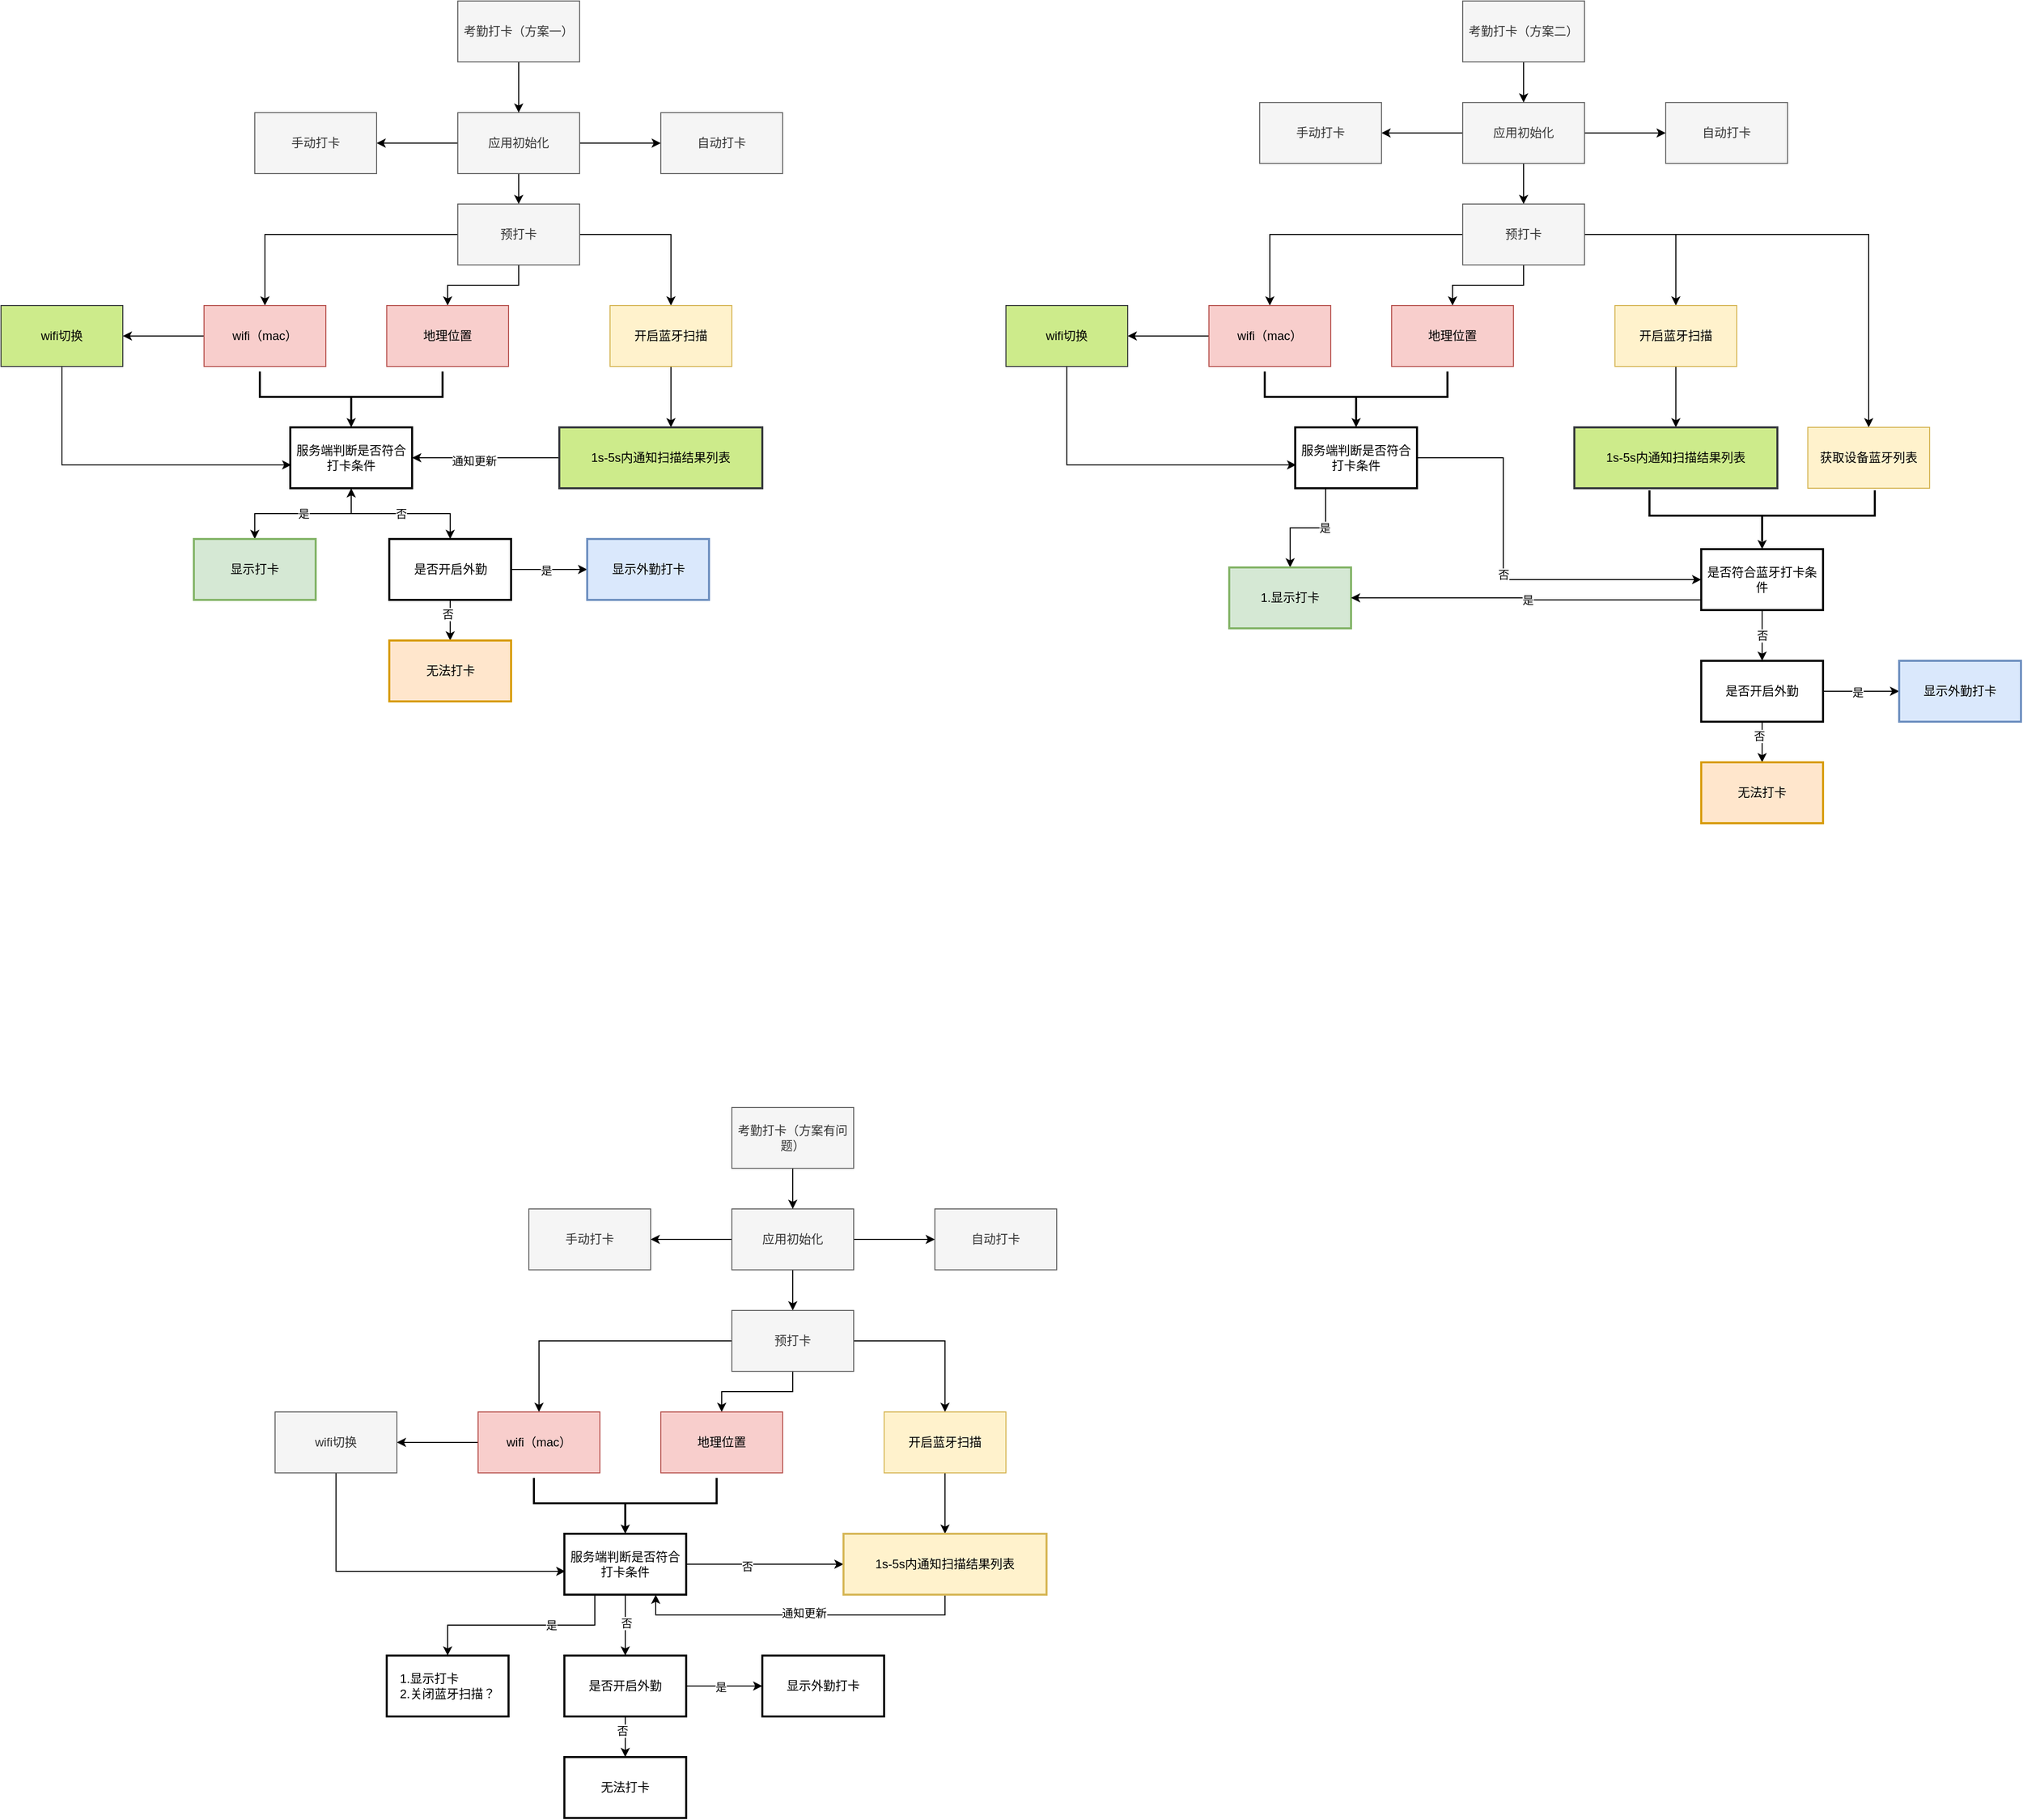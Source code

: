 <mxfile version="20.2.2" type="github">
  <diagram id="k75DK2njtmi1J9goB2A5" name="第 1 页">
    <mxGraphModel dx="3175" dy="1095" grid="1" gridSize="10" guides="1" tooltips="1" connect="1" arrows="1" fold="1" page="1" pageScale="1" pageWidth="827" pageHeight="1169" math="0" shadow="0">
      <root>
        <mxCell id="0" />
        <mxCell id="1" parent="0" />
        <mxCell id="ys8J2xgpcgbNH4ZfXjO--3" value="" style="edgeStyle=orthogonalEdgeStyle;rounded=0;orthogonalLoop=1;jettySize=auto;html=1;" edge="1" parent="1" source="ys8J2xgpcgbNH4ZfXjO--1" target="ys8J2xgpcgbNH4ZfXjO--2">
          <mxGeometry relative="1" as="geometry" />
        </mxCell>
        <mxCell id="ys8J2xgpcgbNH4ZfXjO--126" value="" style="edgeStyle=orthogonalEdgeStyle;rounded=0;orthogonalLoop=1;jettySize=auto;html=1;" edge="1" parent="1" source="ys8J2xgpcgbNH4ZfXjO--1" target="ys8J2xgpcgbNH4ZfXjO--125">
          <mxGeometry relative="1" as="geometry" />
        </mxCell>
        <mxCell id="ys8J2xgpcgbNH4ZfXjO--133" value="" style="edgeStyle=orthogonalEdgeStyle;rounded=0;orthogonalLoop=1;jettySize=auto;html=1;" edge="1" parent="1" source="ys8J2xgpcgbNH4ZfXjO--1" target="ys8J2xgpcgbNH4ZfXjO--132">
          <mxGeometry relative="1" as="geometry" />
        </mxCell>
        <mxCell id="ys8J2xgpcgbNH4ZfXjO--1" value="应用初始化" style="rounded=0;whiteSpace=wrap;html=1;fillColor=#f5f5f5;strokeColor=#666666;fontColor=#333333;" vertex="1" parent="1">
          <mxGeometry x="-105" y="210" width="120" height="60" as="geometry" />
        </mxCell>
        <mxCell id="ys8J2xgpcgbNH4ZfXjO--18" value="" style="edgeStyle=orthogonalEdgeStyle;rounded=0;orthogonalLoop=1;jettySize=auto;html=1;" edge="1" parent="1" source="ys8J2xgpcgbNH4ZfXjO--2" target="ys8J2xgpcgbNH4ZfXjO--17">
          <mxGeometry relative="1" as="geometry" />
        </mxCell>
        <mxCell id="ys8J2xgpcgbNH4ZfXjO--20" value="" style="edgeStyle=orthogonalEdgeStyle;rounded=0;orthogonalLoop=1;jettySize=auto;html=1;" edge="1" parent="1" source="ys8J2xgpcgbNH4ZfXjO--2" target="ys8J2xgpcgbNH4ZfXjO--19">
          <mxGeometry relative="1" as="geometry" />
        </mxCell>
        <mxCell id="ys8J2xgpcgbNH4ZfXjO--22" value="" style="edgeStyle=orthogonalEdgeStyle;rounded=0;orthogonalLoop=1;jettySize=auto;html=1;" edge="1" parent="1" source="ys8J2xgpcgbNH4ZfXjO--2" target="ys8J2xgpcgbNH4ZfXjO--21">
          <mxGeometry relative="1" as="geometry" />
        </mxCell>
        <mxCell id="ys8J2xgpcgbNH4ZfXjO--2" value="预打卡" style="rounded=0;whiteSpace=wrap;html=1;fillColor=#f5f5f5;strokeColor=#666666;fontColor=#333333;" vertex="1" parent="1">
          <mxGeometry x="-105" y="300" width="120" height="60" as="geometry" />
        </mxCell>
        <mxCell id="ys8J2xgpcgbNH4ZfXjO--53" value="" style="edgeStyle=orthogonalEdgeStyle;rounded=0;orthogonalLoop=1;jettySize=auto;html=1;" edge="1" parent="1" source="ys8J2xgpcgbNH4ZfXjO--17" target="ys8J2xgpcgbNH4ZfXjO--52">
          <mxGeometry relative="1" as="geometry" />
        </mxCell>
        <mxCell id="ys8J2xgpcgbNH4ZfXjO--17" value="wifi（mac）" style="whiteSpace=wrap;html=1;fillColor=#f8cecc;strokeColor=#b85450;rounded=0;" vertex="1" parent="1">
          <mxGeometry x="-355" y="400" width="120" height="60" as="geometry" />
        </mxCell>
        <mxCell id="ys8J2xgpcgbNH4ZfXjO--19" value="地理位置" style="rounded=0;whiteSpace=wrap;html=1;fillColor=#f8cecc;strokeColor=#b85450;" vertex="1" parent="1">
          <mxGeometry x="-175" y="400" width="120" height="60" as="geometry" />
        </mxCell>
        <mxCell id="ys8J2xgpcgbNH4ZfXjO--65" value="" style="edgeStyle=orthogonalEdgeStyle;rounded=0;orthogonalLoop=1;jettySize=auto;html=1;" edge="1" parent="1" source="ys8J2xgpcgbNH4ZfXjO--21">
          <mxGeometry relative="1" as="geometry">
            <mxPoint x="105" y="520" as="targetPoint" />
          </mxGeometry>
        </mxCell>
        <mxCell id="ys8J2xgpcgbNH4ZfXjO--21" value="开启蓝牙扫描" style="rounded=0;whiteSpace=wrap;html=1;fillColor=#fff2cc;strokeColor=#d6b656;" vertex="1" parent="1">
          <mxGeometry x="45" y="400" width="120" height="60" as="geometry" />
        </mxCell>
        <mxCell id="ys8J2xgpcgbNH4ZfXjO--32" value="" style="edgeStyle=orthogonalEdgeStyle;rounded=0;orthogonalLoop=1;jettySize=auto;html=1;" edge="1" parent="1" source="ys8J2xgpcgbNH4ZfXjO--28" target="ys8J2xgpcgbNH4ZfXjO--31">
          <mxGeometry relative="1" as="geometry" />
        </mxCell>
        <mxCell id="ys8J2xgpcgbNH4ZfXjO--28" value="" style="strokeWidth=2;html=1;shape=mxgraph.flowchart.annotation_2;align=left;labelPosition=right;pointerEvents=1;rotation=-90;" vertex="1" parent="1">
          <mxGeometry x="-235" y="400" width="50" height="180" as="geometry" />
        </mxCell>
        <mxCell id="ys8J2xgpcgbNH4ZfXjO--57" value="" style="edgeStyle=orthogonalEdgeStyle;rounded=0;orthogonalLoop=1;jettySize=auto;html=1;" edge="1" parent="1" source="ys8J2xgpcgbNH4ZfXjO--31" target="ys8J2xgpcgbNH4ZfXjO--56">
          <mxGeometry relative="1" as="geometry" />
        </mxCell>
        <mxCell id="ys8J2xgpcgbNH4ZfXjO--123" value="否" style="edgeStyle=orthogonalEdgeStyle;rounded=0;orthogonalLoop=1;jettySize=auto;html=1;entryX=0.5;entryY=0;entryDx=0;entryDy=0;" edge="1" parent="1" source="ys8J2xgpcgbNH4ZfXjO--31" target="ys8J2xgpcgbNH4ZfXjO--119">
          <mxGeometry relative="1" as="geometry" />
        </mxCell>
        <mxCell id="ys8J2xgpcgbNH4ZfXjO--31" value="服务端判断是否符合打卡条件" style="whiteSpace=wrap;html=1;align=center;strokeWidth=2;" vertex="1" parent="1">
          <mxGeometry x="-270" y="520" width="120" height="60" as="geometry" />
        </mxCell>
        <mxCell id="ys8J2xgpcgbNH4ZfXjO--68" value="" style="edgeStyle=orthogonalEdgeStyle;rounded=0;orthogonalLoop=1;jettySize=auto;html=1;" edge="1" parent="1" source="ys8J2xgpcgbNH4ZfXjO--37" target="ys8J2xgpcgbNH4ZfXjO--31">
          <mxGeometry relative="1" as="geometry" />
        </mxCell>
        <mxCell id="ys8J2xgpcgbNH4ZfXjO--129" value="通知更新" style="edgeLabel;html=1;align=center;verticalAlign=middle;resizable=0;points=[];" vertex="1" connectable="0" parent="ys8J2xgpcgbNH4ZfXjO--68">
          <mxGeometry x="0.159" y="3" relative="1" as="geometry">
            <mxPoint as="offset" />
          </mxGeometry>
        </mxCell>
        <mxCell id="ys8J2xgpcgbNH4ZfXjO--37" value="1s-5s内通知扫描结果列表" style="whiteSpace=wrap;html=1;align=center;strokeWidth=2;fillColor=#cdeb8b;strokeColor=#36393d;" vertex="1" parent="1">
          <mxGeometry x="-5" y="520" width="200" height="60" as="geometry" />
        </mxCell>
        <mxCell id="ys8J2xgpcgbNH4ZfXjO--55" style="edgeStyle=orthogonalEdgeStyle;rounded=0;orthogonalLoop=1;jettySize=auto;html=1;entryX=0.008;entryY=0.617;entryDx=0;entryDy=0;entryPerimeter=0;" edge="1" parent="1" source="ys8J2xgpcgbNH4ZfXjO--52" target="ys8J2xgpcgbNH4ZfXjO--31">
          <mxGeometry relative="1" as="geometry">
            <Array as="points">
              <mxPoint x="-495" y="557" />
            </Array>
          </mxGeometry>
        </mxCell>
        <mxCell id="ys8J2xgpcgbNH4ZfXjO--52" value="wifi切换" style="whiteSpace=wrap;html=1;fillColor=#cdeb8b;strokeColor=#36393d;rounded=0;" vertex="1" parent="1">
          <mxGeometry x="-555" y="400" width="120" height="60" as="geometry" />
        </mxCell>
        <mxCell id="ys8J2xgpcgbNH4ZfXjO--58" value="是" style="edgeStyle=orthogonalEdgeStyle;rounded=0;orthogonalLoop=1;jettySize=auto;html=1;" edge="1" parent="1" source="ys8J2xgpcgbNH4ZfXjO--56" target="ys8J2xgpcgbNH4ZfXjO--31">
          <mxGeometry relative="1" as="geometry" />
        </mxCell>
        <mxCell id="ys8J2xgpcgbNH4ZfXjO--56" value="显示打卡" style="whiteSpace=wrap;html=1;align=center;strokeWidth=2;fillColor=#d5e8d4;strokeColor=#82b366;" vertex="1" parent="1">
          <mxGeometry x="-365" y="630" width="120" height="60" as="geometry" />
        </mxCell>
        <mxCell id="ys8J2xgpcgbNH4ZfXjO--73" value="" style="edgeStyle=orthogonalEdgeStyle;rounded=0;orthogonalLoop=1;jettySize=auto;html=1;" edge="1" parent="1" source="ys8J2xgpcgbNH4ZfXjO--71" target="ys8J2xgpcgbNH4ZfXjO--1">
          <mxGeometry relative="1" as="geometry" />
        </mxCell>
        <mxCell id="ys8J2xgpcgbNH4ZfXjO--71" value="考勤打卡（方案一）" style="whiteSpace=wrap;html=1;fillColor=#f5f5f5;strokeColor=#666666;fontColor=#333333;rounded=0;" vertex="1" parent="1">
          <mxGeometry x="-105" y="100" width="120" height="60" as="geometry" />
        </mxCell>
        <mxCell id="ys8J2xgpcgbNH4ZfXjO--74" value="" style="edgeStyle=orthogonalEdgeStyle;rounded=0;orthogonalLoop=1;jettySize=auto;html=1;" edge="1" parent="1" source="ys8J2xgpcgbNH4ZfXjO--75" target="ys8J2xgpcgbNH4ZfXjO--79">
          <mxGeometry relative="1" as="geometry" />
        </mxCell>
        <mxCell id="ys8J2xgpcgbNH4ZfXjO--128" value="" style="edgeStyle=orthogonalEdgeStyle;rounded=0;orthogonalLoop=1;jettySize=auto;html=1;" edge="1" parent="1" source="ys8J2xgpcgbNH4ZfXjO--75" target="ys8J2xgpcgbNH4ZfXjO--127">
          <mxGeometry relative="1" as="geometry" />
        </mxCell>
        <mxCell id="ys8J2xgpcgbNH4ZfXjO--131" value="" style="edgeStyle=orthogonalEdgeStyle;rounded=0;orthogonalLoop=1;jettySize=auto;html=1;" edge="1" parent="1" source="ys8J2xgpcgbNH4ZfXjO--75" target="ys8J2xgpcgbNH4ZfXjO--130">
          <mxGeometry relative="1" as="geometry" />
        </mxCell>
        <mxCell id="ys8J2xgpcgbNH4ZfXjO--75" value="应用初始化" style="rounded=0;whiteSpace=wrap;html=1;fillColor=#f5f5f5;strokeColor=#666666;fontColor=#333333;" vertex="1" parent="1">
          <mxGeometry x="165" y="1290" width="120" height="60" as="geometry" />
        </mxCell>
        <mxCell id="ys8J2xgpcgbNH4ZfXjO--76" value="" style="edgeStyle=orthogonalEdgeStyle;rounded=0;orthogonalLoop=1;jettySize=auto;html=1;" edge="1" parent="1" source="ys8J2xgpcgbNH4ZfXjO--79" target="ys8J2xgpcgbNH4ZfXjO--81">
          <mxGeometry relative="1" as="geometry" />
        </mxCell>
        <mxCell id="ys8J2xgpcgbNH4ZfXjO--77" value="" style="edgeStyle=orthogonalEdgeStyle;rounded=0;orthogonalLoop=1;jettySize=auto;html=1;" edge="1" parent="1" source="ys8J2xgpcgbNH4ZfXjO--79" target="ys8J2xgpcgbNH4ZfXjO--82">
          <mxGeometry relative="1" as="geometry" />
        </mxCell>
        <mxCell id="ys8J2xgpcgbNH4ZfXjO--78" value="" style="edgeStyle=orthogonalEdgeStyle;rounded=0;orthogonalLoop=1;jettySize=auto;html=1;" edge="1" parent="1" source="ys8J2xgpcgbNH4ZfXjO--79" target="ys8J2xgpcgbNH4ZfXjO--84">
          <mxGeometry relative="1" as="geometry" />
        </mxCell>
        <mxCell id="ys8J2xgpcgbNH4ZfXjO--79" value="预打卡" style="rounded=0;whiteSpace=wrap;html=1;fillColor=#f5f5f5;strokeColor=#666666;fontColor=#333333;" vertex="1" parent="1">
          <mxGeometry x="165" y="1390" width="120" height="60" as="geometry" />
        </mxCell>
        <mxCell id="ys8J2xgpcgbNH4ZfXjO--80" value="" style="edgeStyle=orthogonalEdgeStyle;rounded=0;orthogonalLoop=1;jettySize=auto;html=1;" edge="1" parent="1" source="ys8J2xgpcgbNH4ZfXjO--81" target="ys8J2xgpcgbNH4ZfXjO--94">
          <mxGeometry relative="1" as="geometry" />
        </mxCell>
        <mxCell id="ys8J2xgpcgbNH4ZfXjO--81" value="wifi（mac）" style="whiteSpace=wrap;html=1;fillColor=#f8cecc;strokeColor=#b85450;rounded=0;" vertex="1" parent="1">
          <mxGeometry x="-85" y="1490" width="120" height="60" as="geometry" />
        </mxCell>
        <mxCell id="ys8J2xgpcgbNH4ZfXjO--82" value="地理位置" style="rounded=0;whiteSpace=wrap;html=1;fillColor=#f8cecc;strokeColor=#b85450;" vertex="1" parent="1">
          <mxGeometry x="95" y="1490" width="120" height="60" as="geometry" />
        </mxCell>
        <mxCell id="ys8J2xgpcgbNH4ZfXjO--83" value="" style="edgeStyle=orthogonalEdgeStyle;rounded=0;orthogonalLoop=1;jettySize=auto;html=1;" edge="1" parent="1" source="ys8J2xgpcgbNH4ZfXjO--84">
          <mxGeometry relative="1" as="geometry">
            <mxPoint x="375" y="1610" as="targetPoint" />
          </mxGeometry>
        </mxCell>
        <mxCell id="ys8J2xgpcgbNH4ZfXjO--84" value="开启蓝牙扫描" style="rounded=0;whiteSpace=wrap;html=1;fillColor=#fff2cc;strokeColor=#d6b656;" vertex="1" parent="1">
          <mxGeometry x="315" y="1490" width="120" height="60" as="geometry" />
        </mxCell>
        <mxCell id="ys8J2xgpcgbNH4ZfXjO--85" value="" style="edgeStyle=orthogonalEdgeStyle;rounded=0;orthogonalLoop=1;jettySize=auto;html=1;" edge="1" parent="1" source="ys8J2xgpcgbNH4ZfXjO--86" target="ys8J2xgpcgbNH4ZfXjO--90">
          <mxGeometry relative="1" as="geometry" />
        </mxCell>
        <mxCell id="ys8J2xgpcgbNH4ZfXjO--86" value="" style="strokeWidth=2;html=1;shape=mxgraph.flowchart.annotation_2;align=left;labelPosition=right;pointerEvents=1;rotation=-90;" vertex="1" parent="1">
          <mxGeometry x="35" y="1490" width="50" height="180" as="geometry" />
        </mxCell>
        <mxCell id="ys8J2xgpcgbNH4ZfXjO--87" value="" style="edgeStyle=orthogonalEdgeStyle;rounded=0;orthogonalLoop=1;jettySize=auto;html=1;exitX=0.25;exitY=1;exitDx=0;exitDy=0;" edge="1" parent="1" source="ys8J2xgpcgbNH4ZfXjO--90" target="ys8J2xgpcgbNH4ZfXjO--96">
          <mxGeometry relative="1" as="geometry" />
        </mxCell>
        <mxCell id="ys8J2xgpcgbNH4ZfXjO--111" value="是" style="edgeLabel;html=1;align=center;verticalAlign=middle;resizable=0;points=[];" vertex="1" connectable="0" parent="ys8J2xgpcgbNH4ZfXjO--87">
          <mxGeometry x="-0.288" relative="1" as="geometry">
            <mxPoint as="offset" />
          </mxGeometry>
        </mxCell>
        <mxCell id="ys8J2xgpcgbNH4ZfXjO--100" style="edgeStyle=orthogonalEdgeStyle;rounded=0;orthogonalLoop=1;jettySize=auto;html=1;" edge="1" parent="1" source="ys8J2xgpcgbNH4ZfXjO--90" target="ys8J2xgpcgbNH4ZfXjO--92">
          <mxGeometry relative="1" as="geometry" />
        </mxCell>
        <mxCell id="ys8J2xgpcgbNH4ZfXjO--101" value="否" style="edgeLabel;html=1;align=center;verticalAlign=middle;resizable=0;points=[];" vertex="1" connectable="0" parent="ys8J2xgpcgbNH4ZfXjO--100">
          <mxGeometry x="-0.228" y="-2" relative="1" as="geometry">
            <mxPoint as="offset" />
          </mxGeometry>
        </mxCell>
        <mxCell id="ys8J2xgpcgbNH4ZfXjO--106" style="edgeStyle=orthogonalEdgeStyle;rounded=0;orthogonalLoop=1;jettySize=auto;html=1;" edge="1" parent="1" source="ys8J2xgpcgbNH4ZfXjO--90" target="ys8J2xgpcgbNH4ZfXjO--105">
          <mxGeometry relative="1" as="geometry" />
        </mxCell>
        <mxCell id="ys8J2xgpcgbNH4ZfXjO--107" value="否" style="edgeLabel;html=1;align=center;verticalAlign=middle;resizable=0;points=[];" vertex="1" connectable="0" parent="ys8J2xgpcgbNH4ZfXjO--106">
          <mxGeometry x="-0.08" y="1" relative="1" as="geometry">
            <mxPoint as="offset" />
          </mxGeometry>
        </mxCell>
        <mxCell id="ys8J2xgpcgbNH4ZfXjO--90" value="服务端判断是否符合打卡条件" style="whiteSpace=wrap;html=1;align=center;strokeWidth=2;" vertex="1" parent="1">
          <mxGeometry y="1610" width="120" height="60" as="geometry" />
        </mxCell>
        <mxCell id="ys8J2xgpcgbNH4ZfXjO--104" style="edgeStyle=orthogonalEdgeStyle;rounded=0;orthogonalLoop=1;jettySize=auto;html=1;entryX=0.75;entryY=1;entryDx=0;entryDy=0;exitX=0.5;exitY=1;exitDx=0;exitDy=0;" edge="1" parent="1" source="ys8J2xgpcgbNH4ZfXjO--92" target="ys8J2xgpcgbNH4ZfXjO--90">
          <mxGeometry relative="1" as="geometry" />
        </mxCell>
        <mxCell id="ys8J2xgpcgbNH4ZfXjO--124" value="通知更新" style="edgeLabel;html=1;align=center;verticalAlign=middle;resizable=0;points=[];" vertex="1" connectable="0" parent="ys8J2xgpcgbNH4ZfXjO--104">
          <mxGeometry x="-0.017" y="-2" relative="1" as="geometry">
            <mxPoint as="offset" />
          </mxGeometry>
        </mxCell>
        <mxCell id="ys8J2xgpcgbNH4ZfXjO--92" value="1s-5s内通知扫描结果列表" style="whiteSpace=wrap;html=1;align=center;strokeWidth=2;fillColor=#fff2cc;strokeColor=#d6b656;" vertex="1" parent="1">
          <mxGeometry x="275" y="1610" width="200" height="60" as="geometry" />
        </mxCell>
        <mxCell id="ys8J2xgpcgbNH4ZfXjO--93" style="edgeStyle=orthogonalEdgeStyle;rounded=0;orthogonalLoop=1;jettySize=auto;html=1;entryX=0.008;entryY=0.617;entryDx=0;entryDy=0;entryPerimeter=0;" edge="1" parent="1" source="ys8J2xgpcgbNH4ZfXjO--94" target="ys8J2xgpcgbNH4ZfXjO--90">
          <mxGeometry relative="1" as="geometry">
            <Array as="points">
              <mxPoint x="-225" y="1647" />
            </Array>
          </mxGeometry>
        </mxCell>
        <mxCell id="ys8J2xgpcgbNH4ZfXjO--94" value="wifi切换" style="whiteSpace=wrap;html=1;fillColor=#f5f5f5;strokeColor=#666666;rounded=0;fontColor=#333333;" vertex="1" parent="1">
          <mxGeometry x="-285" y="1490" width="120" height="60" as="geometry" />
        </mxCell>
        <mxCell id="ys8J2xgpcgbNH4ZfXjO--96" value="&lt;div style=&quot;text-align: left;&quot;&gt;&lt;span style=&quot;background-color: initial;&quot;&gt;1.显示打卡&lt;/span&gt;&lt;/div&gt;2.关闭蓝牙扫描？" style="whiteSpace=wrap;html=1;align=center;strokeWidth=2;" vertex="1" parent="1">
          <mxGeometry x="-175" y="1730" width="120" height="60" as="geometry" />
        </mxCell>
        <mxCell id="ys8J2xgpcgbNH4ZfXjO--98" value="" style="edgeStyle=orthogonalEdgeStyle;rounded=0;orthogonalLoop=1;jettySize=auto;html=1;" edge="1" parent="1" source="ys8J2xgpcgbNH4ZfXjO--99" target="ys8J2xgpcgbNH4ZfXjO--75">
          <mxGeometry relative="1" as="geometry" />
        </mxCell>
        <mxCell id="ys8J2xgpcgbNH4ZfXjO--99" value="考勤打卡（方案有问题）" style="whiteSpace=wrap;html=1;fillColor=#f5f5f5;strokeColor=#666666;fontColor=#333333;rounded=0;" vertex="1" parent="1">
          <mxGeometry x="165" y="1190" width="120" height="60" as="geometry" />
        </mxCell>
        <mxCell id="ys8J2xgpcgbNH4ZfXjO--109" value="" style="edgeStyle=orthogonalEdgeStyle;rounded=0;orthogonalLoop=1;jettySize=auto;html=1;" edge="1" parent="1" source="ys8J2xgpcgbNH4ZfXjO--105" target="ys8J2xgpcgbNH4ZfXjO--108">
          <mxGeometry relative="1" as="geometry" />
        </mxCell>
        <mxCell id="ys8J2xgpcgbNH4ZfXjO--110" value="是" style="edgeLabel;html=1;align=center;verticalAlign=middle;resizable=0;points=[];" vertex="1" connectable="0" parent="ys8J2xgpcgbNH4ZfXjO--109">
          <mxGeometry x="-0.1" y="-1" relative="1" as="geometry">
            <mxPoint as="offset" />
          </mxGeometry>
        </mxCell>
        <mxCell id="ys8J2xgpcgbNH4ZfXjO--113" value="" style="edgeStyle=orthogonalEdgeStyle;rounded=0;orthogonalLoop=1;jettySize=auto;html=1;" edge="1" parent="1" source="ys8J2xgpcgbNH4ZfXjO--105" target="ys8J2xgpcgbNH4ZfXjO--112">
          <mxGeometry relative="1" as="geometry" />
        </mxCell>
        <mxCell id="ys8J2xgpcgbNH4ZfXjO--114" value="否" style="edgeLabel;html=1;align=center;verticalAlign=middle;resizable=0;points=[];" vertex="1" connectable="0" parent="ys8J2xgpcgbNH4ZfXjO--113">
          <mxGeometry x="-0.3" y="-3" relative="1" as="geometry">
            <mxPoint as="offset" />
          </mxGeometry>
        </mxCell>
        <mxCell id="ys8J2xgpcgbNH4ZfXjO--105" value="是否开启外勤&lt;div style=&quot;text-align: left;&quot;&gt;&lt;/div&gt;" style="whiteSpace=wrap;html=1;align=center;strokeWidth=2;" vertex="1" parent="1">
          <mxGeometry y="1730" width="120" height="60" as="geometry" />
        </mxCell>
        <mxCell id="ys8J2xgpcgbNH4ZfXjO--108" value="显示外勤打卡&lt;div style=&quot;text-align: left;&quot;&gt;&lt;/div&gt;" style="whiteSpace=wrap;html=1;align=center;strokeWidth=2;" vertex="1" parent="1">
          <mxGeometry x="195" y="1730" width="120" height="60" as="geometry" />
        </mxCell>
        <mxCell id="ys8J2xgpcgbNH4ZfXjO--112" value="无法打卡&lt;div style=&quot;text-align: left;&quot;&gt;&lt;/div&gt;" style="whiteSpace=wrap;html=1;align=center;strokeWidth=2;" vertex="1" parent="1">
          <mxGeometry y="1830" width="120" height="60" as="geometry" />
        </mxCell>
        <mxCell id="ys8J2xgpcgbNH4ZfXjO--115" value="" style="edgeStyle=orthogonalEdgeStyle;rounded=0;orthogonalLoop=1;jettySize=auto;html=1;" edge="1" parent="1" source="ys8J2xgpcgbNH4ZfXjO--119" target="ys8J2xgpcgbNH4ZfXjO--120">
          <mxGeometry relative="1" as="geometry" />
        </mxCell>
        <mxCell id="ys8J2xgpcgbNH4ZfXjO--116" value="是" style="edgeLabel;html=1;align=center;verticalAlign=middle;resizable=0;points=[];" vertex="1" connectable="0" parent="ys8J2xgpcgbNH4ZfXjO--115">
          <mxGeometry x="-0.1" y="-1" relative="1" as="geometry">
            <mxPoint as="offset" />
          </mxGeometry>
        </mxCell>
        <mxCell id="ys8J2xgpcgbNH4ZfXjO--117" value="" style="edgeStyle=orthogonalEdgeStyle;rounded=0;orthogonalLoop=1;jettySize=auto;html=1;" edge="1" parent="1" source="ys8J2xgpcgbNH4ZfXjO--119" target="ys8J2xgpcgbNH4ZfXjO--121">
          <mxGeometry relative="1" as="geometry" />
        </mxCell>
        <mxCell id="ys8J2xgpcgbNH4ZfXjO--118" value="否" style="edgeLabel;html=1;align=center;verticalAlign=middle;resizable=0;points=[];" vertex="1" connectable="0" parent="ys8J2xgpcgbNH4ZfXjO--117">
          <mxGeometry x="-0.3" y="-3" relative="1" as="geometry">
            <mxPoint as="offset" />
          </mxGeometry>
        </mxCell>
        <mxCell id="ys8J2xgpcgbNH4ZfXjO--119" value="是否开启外勤&lt;div style=&quot;text-align: left;&quot;&gt;&lt;/div&gt;" style="whiteSpace=wrap;html=1;align=center;strokeWidth=2;" vertex="1" parent="1">
          <mxGeometry x="-172.5" y="630" width="120" height="60" as="geometry" />
        </mxCell>
        <mxCell id="ys8J2xgpcgbNH4ZfXjO--120" value="显示外勤打卡&lt;div style=&quot;text-align: left;&quot;&gt;&lt;/div&gt;" style="whiteSpace=wrap;html=1;align=center;strokeWidth=2;fillColor=#dae8fc;strokeColor=#6c8ebf;" vertex="1" parent="1">
          <mxGeometry x="22.5" y="630" width="120" height="60" as="geometry" />
        </mxCell>
        <mxCell id="ys8J2xgpcgbNH4ZfXjO--121" value="无法打卡&lt;div style=&quot;text-align: left;&quot;&gt;&lt;/div&gt;" style="whiteSpace=wrap;html=1;align=center;strokeWidth=2;fillColor=#ffe6cc;strokeColor=#d79b00;" vertex="1" parent="1">
          <mxGeometry x="-172.5" y="730" width="120" height="60" as="geometry" />
        </mxCell>
        <mxCell id="ys8J2xgpcgbNH4ZfXjO--125" value="自动打卡" style="rounded=0;whiteSpace=wrap;html=1;fillColor=#f5f5f5;strokeColor=#666666;fontColor=#333333;" vertex="1" parent="1">
          <mxGeometry x="95" y="210" width="120" height="60" as="geometry" />
        </mxCell>
        <mxCell id="ys8J2xgpcgbNH4ZfXjO--127" value="自动打卡" style="rounded=0;whiteSpace=wrap;html=1;fillColor=#f5f5f5;strokeColor=#666666;fontColor=#333333;" vertex="1" parent="1">
          <mxGeometry x="365" y="1290" width="120" height="60" as="geometry" />
        </mxCell>
        <mxCell id="ys8J2xgpcgbNH4ZfXjO--130" value="手动打卡" style="rounded=0;whiteSpace=wrap;html=1;fillColor=#f5f5f5;strokeColor=#666666;fontColor=#333333;" vertex="1" parent="1">
          <mxGeometry x="-35" y="1290" width="120" height="60" as="geometry" />
        </mxCell>
        <mxCell id="ys8J2xgpcgbNH4ZfXjO--132" value="手动打卡" style="rounded=0;whiteSpace=wrap;html=1;fillColor=#f5f5f5;strokeColor=#666666;fontColor=#333333;" vertex="1" parent="1">
          <mxGeometry x="-305" y="210" width="120" height="60" as="geometry" />
        </mxCell>
        <mxCell id="ys8J2xgpcgbNH4ZfXjO--134" value="" style="edgeStyle=orthogonalEdgeStyle;rounded=0;orthogonalLoop=1;jettySize=auto;html=1;" edge="1" parent="1" source="ys8J2xgpcgbNH4ZfXjO--137" target="ys8J2xgpcgbNH4ZfXjO--141">
          <mxGeometry relative="1" as="geometry" />
        </mxCell>
        <mxCell id="ys8J2xgpcgbNH4ZfXjO--135" value="" style="edgeStyle=orthogonalEdgeStyle;rounded=0;orthogonalLoop=1;jettySize=auto;html=1;" edge="1" parent="1" source="ys8J2xgpcgbNH4ZfXjO--137" target="ys8J2xgpcgbNH4ZfXjO--171">
          <mxGeometry relative="1" as="geometry" />
        </mxCell>
        <mxCell id="ys8J2xgpcgbNH4ZfXjO--136" value="" style="edgeStyle=orthogonalEdgeStyle;rounded=0;orthogonalLoop=1;jettySize=auto;html=1;" edge="1" parent="1" source="ys8J2xgpcgbNH4ZfXjO--137" target="ys8J2xgpcgbNH4ZfXjO--172">
          <mxGeometry relative="1" as="geometry" />
        </mxCell>
        <mxCell id="ys8J2xgpcgbNH4ZfXjO--137" value="应用初始化" style="rounded=0;whiteSpace=wrap;html=1;fillColor=#f5f5f5;strokeColor=#666666;fontColor=#333333;" vertex="1" parent="1">
          <mxGeometry x="885" y="200" width="120" height="60" as="geometry" />
        </mxCell>
        <mxCell id="ys8J2xgpcgbNH4ZfXjO--138" value="" style="edgeStyle=orthogonalEdgeStyle;rounded=0;orthogonalLoop=1;jettySize=auto;html=1;" edge="1" parent="1" source="ys8J2xgpcgbNH4ZfXjO--141" target="ys8J2xgpcgbNH4ZfXjO--143">
          <mxGeometry relative="1" as="geometry" />
        </mxCell>
        <mxCell id="ys8J2xgpcgbNH4ZfXjO--139" value="" style="edgeStyle=orthogonalEdgeStyle;rounded=0;orthogonalLoop=1;jettySize=auto;html=1;" edge="1" parent="1" source="ys8J2xgpcgbNH4ZfXjO--141" target="ys8J2xgpcgbNH4ZfXjO--144">
          <mxGeometry relative="1" as="geometry" />
        </mxCell>
        <mxCell id="ys8J2xgpcgbNH4ZfXjO--140" value="" style="edgeStyle=orthogonalEdgeStyle;rounded=0;orthogonalLoop=1;jettySize=auto;html=1;" edge="1" parent="1" source="ys8J2xgpcgbNH4ZfXjO--141" target="ys8J2xgpcgbNH4ZfXjO--146">
          <mxGeometry relative="1" as="geometry" />
        </mxCell>
        <mxCell id="ys8J2xgpcgbNH4ZfXjO--174" value="" style="edgeStyle=orthogonalEdgeStyle;rounded=0;orthogonalLoop=1;jettySize=auto;html=1;" edge="1" parent="1" source="ys8J2xgpcgbNH4ZfXjO--141" target="ys8J2xgpcgbNH4ZfXjO--173">
          <mxGeometry relative="1" as="geometry" />
        </mxCell>
        <mxCell id="ys8J2xgpcgbNH4ZfXjO--141" value="预打卡" style="rounded=0;whiteSpace=wrap;html=1;fillColor=#f5f5f5;strokeColor=#666666;fontColor=#333333;" vertex="1" parent="1">
          <mxGeometry x="885" y="300" width="120" height="60" as="geometry" />
        </mxCell>
        <mxCell id="ys8J2xgpcgbNH4ZfXjO--142" value="" style="edgeStyle=orthogonalEdgeStyle;rounded=0;orthogonalLoop=1;jettySize=auto;html=1;" edge="1" parent="1" source="ys8J2xgpcgbNH4ZfXjO--143" target="ys8J2xgpcgbNH4ZfXjO--160">
          <mxGeometry relative="1" as="geometry" />
        </mxCell>
        <mxCell id="ys8J2xgpcgbNH4ZfXjO--143" value="wifi（mac）" style="whiteSpace=wrap;html=1;fillColor=#f8cecc;strokeColor=#b85450;rounded=0;" vertex="1" parent="1">
          <mxGeometry x="635" y="400" width="120" height="60" as="geometry" />
        </mxCell>
        <mxCell id="ys8J2xgpcgbNH4ZfXjO--144" value="地理位置" style="rounded=0;whiteSpace=wrap;html=1;fillColor=#f8cecc;strokeColor=#b85450;" vertex="1" parent="1">
          <mxGeometry x="815" y="400" width="120" height="60" as="geometry" />
        </mxCell>
        <mxCell id="ys8J2xgpcgbNH4ZfXjO--145" value="" style="edgeStyle=orthogonalEdgeStyle;rounded=0;orthogonalLoop=1;jettySize=auto;html=1;" edge="1" parent="1" source="ys8J2xgpcgbNH4ZfXjO--146">
          <mxGeometry relative="1" as="geometry">
            <mxPoint x="1095" y="520" as="targetPoint" />
          </mxGeometry>
        </mxCell>
        <mxCell id="ys8J2xgpcgbNH4ZfXjO--146" value="开启蓝牙扫描" style="rounded=0;whiteSpace=wrap;html=1;fillColor=#fff2cc;strokeColor=#d6b656;" vertex="1" parent="1">
          <mxGeometry x="1035" y="400" width="120" height="60" as="geometry" />
        </mxCell>
        <mxCell id="ys8J2xgpcgbNH4ZfXjO--147" value="" style="edgeStyle=orthogonalEdgeStyle;rounded=0;orthogonalLoop=1;jettySize=auto;html=1;" edge="1" parent="1" source="ys8J2xgpcgbNH4ZfXjO--148" target="ys8J2xgpcgbNH4ZfXjO--155">
          <mxGeometry relative="1" as="geometry" />
        </mxCell>
        <mxCell id="ys8J2xgpcgbNH4ZfXjO--148" value="" style="strokeWidth=2;html=1;shape=mxgraph.flowchart.annotation_2;align=left;labelPosition=right;pointerEvents=1;rotation=-90;" vertex="1" parent="1">
          <mxGeometry x="755" y="400" width="50" height="180" as="geometry" />
        </mxCell>
        <mxCell id="ys8J2xgpcgbNH4ZfXjO--149" value="" style="edgeStyle=orthogonalEdgeStyle;rounded=0;orthogonalLoop=1;jettySize=auto;html=1;exitX=0.25;exitY=1;exitDx=0;exitDy=0;" edge="1" parent="1" source="ys8J2xgpcgbNH4ZfXjO--155" target="ys8J2xgpcgbNH4ZfXjO--161">
          <mxGeometry relative="1" as="geometry" />
        </mxCell>
        <mxCell id="ys8J2xgpcgbNH4ZfXjO--150" value="是" style="edgeLabel;html=1;align=center;verticalAlign=middle;resizable=0;points=[];" vertex="1" connectable="0" parent="ys8J2xgpcgbNH4ZfXjO--149">
          <mxGeometry x="-0.288" relative="1" as="geometry">
            <mxPoint as="offset" />
          </mxGeometry>
        </mxCell>
        <mxCell id="ys8J2xgpcgbNH4ZfXjO--182" value="否" style="edgeStyle=orthogonalEdgeStyle;rounded=0;orthogonalLoop=1;jettySize=auto;html=1;entryX=0;entryY=0.5;entryDx=0;entryDy=0;" edge="1" parent="1" source="ys8J2xgpcgbNH4ZfXjO--155" target="ys8J2xgpcgbNH4ZfXjO--180">
          <mxGeometry relative="1" as="geometry">
            <Array as="points">
              <mxPoint x="925" y="550" />
              <mxPoint x="925" y="670" />
            </Array>
          </mxGeometry>
        </mxCell>
        <mxCell id="ys8J2xgpcgbNH4ZfXjO--155" value="服务端判断是否符合打卡条件" style="whiteSpace=wrap;html=1;align=center;strokeWidth=2;" vertex="1" parent="1">
          <mxGeometry x="720" y="520" width="120" height="60" as="geometry" />
        </mxCell>
        <mxCell id="ys8J2xgpcgbNH4ZfXjO--159" style="edgeStyle=orthogonalEdgeStyle;rounded=0;orthogonalLoop=1;jettySize=auto;html=1;entryX=0.008;entryY=0.617;entryDx=0;entryDy=0;entryPerimeter=0;" edge="1" parent="1" source="ys8J2xgpcgbNH4ZfXjO--160" target="ys8J2xgpcgbNH4ZfXjO--155">
          <mxGeometry relative="1" as="geometry">
            <Array as="points">
              <mxPoint x="495" y="557" />
            </Array>
          </mxGeometry>
        </mxCell>
        <mxCell id="ys8J2xgpcgbNH4ZfXjO--160" value="wifi切换" style="whiteSpace=wrap;html=1;fillColor=#cdeb8b;strokeColor=#36393d;rounded=0;" vertex="1" parent="1">
          <mxGeometry x="435" y="400" width="120" height="60" as="geometry" />
        </mxCell>
        <mxCell id="ys8J2xgpcgbNH4ZfXjO--161" value="&lt;div style=&quot;text-align: left;&quot;&gt;&lt;span style=&quot;background-color: initial;&quot;&gt;1.显示打卡&lt;/span&gt;&lt;/div&gt;" style="whiteSpace=wrap;html=1;align=center;strokeWidth=2;fillColor=#d5e8d4;strokeColor=#82b366;" vertex="1" parent="1">
          <mxGeometry x="655" y="658" width="120" height="60" as="geometry" />
        </mxCell>
        <mxCell id="ys8J2xgpcgbNH4ZfXjO--162" value="" style="edgeStyle=orthogonalEdgeStyle;rounded=0;orthogonalLoop=1;jettySize=auto;html=1;" edge="1" parent="1" source="ys8J2xgpcgbNH4ZfXjO--163" target="ys8J2xgpcgbNH4ZfXjO--137">
          <mxGeometry relative="1" as="geometry" />
        </mxCell>
        <mxCell id="ys8J2xgpcgbNH4ZfXjO--163" value="考勤打卡（方案二）" style="whiteSpace=wrap;html=1;fillColor=#f5f5f5;strokeColor=#666666;fontColor=#333333;rounded=0;" vertex="1" parent="1">
          <mxGeometry x="885" y="100" width="120" height="60" as="geometry" />
        </mxCell>
        <mxCell id="ys8J2xgpcgbNH4ZfXjO--164" value="" style="edgeStyle=orthogonalEdgeStyle;rounded=0;orthogonalLoop=1;jettySize=auto;html=1;" edge="1" parent="1" source="ys8J2xgpcgbNH4ZfXjO--168" target="ys8J2xgpcgbNH4ZfXjO--169">
          <mxGeometry relative="1" as="geometry" />
        </mxCell>
        <mxCell id="ys8J2xgpcgbNH4ZfXjO--165" value="是" style="edgeLabel;html=1;align=center;verticalAlign=middle;resizable=0;points=[];" vertex="1" connectable="0" parent="ys8J2xgpcgbNH4ZfXjO--164">
          <mxGeometry x="-0.1" y="-1" relative="1" as="geometry">
            <mxPoint as="offset" />
          </mxGeometry>
        </mxCell>
        <mxCell id="ys8J2xgpcgbNH4ZfXjO--166" value="" style="edgeStyle=orthogonalEdgeStyle;rounded=0;orthogonalLoop=1;jettySize=auto;html=1;" edge="1" parent="1" source="ys8J2xgpcgbNH4ZfXjO--168" target="ys8J2xgpcgbNH4ZfXjO--170">
          <mxGeometry relative="1" as="geometry" />
        </mxCell>
        <mxCell id="ys8J2xgpcgbNH4ZfXjO--167" value="否" style="edgeLabel;html=1;align=center;verticalAlign=middle;resizable=0;points=[];" vertex="1" connectable="0" parent="ys8J2xgpcgbNH4ZfXjO--166">
          <mxGeometry x="-0.3" y="-3" relative="1" as="geometry">
            <mxPoint as="offset" />
          </mxGeometry>
        </mxCell>
        <mxCell id="ys8J2xgpcgbNH4ZfXjO--168" value="是否开启外勤&lt;div style=&quot;text-align: left;&quot;&gt;&lt;/div&gt;" style="whiteSpace=wrap;html=1;align=center;strokeWidth=2;" vertex="1" parent="1">
          <mxGeometry x="1120" y="750" width="120" height="60" as="geometry" />
        </mxCell>
        <mxCell id="ys8J2xgpcgbNH4ZfXjO--169" value="显示外勤打卡&lt;div style=&quot;text-align: left;&quot;&gt;&lt;/div&gt;" style="whiteSpace=wrap;html=1;align=center;strokeWidth=2;fillColor=#dae8fc;strokeColor=#6c8ebf;" vertex="1" parent="1">
          <mxGeometry x="1315" y="750" width="120" height="60" as="geometry" />
        </mxCell>
        <mxCell id="ys8J2xgpcgbNH4ZfXjO--170" value="无法打卡&lt;div style=&quot;text-align: left;&quot;&gt;&lt;/div&gt;" style="whiteSpace=wrap;html=1;align=center;strokeWidth=2;fillColor=#ffe6cc;strokeColor=#d79b00;" vertex="1" parent="1">
          <mxGeometry x="1120" y="850" width="120" height="60" as="geometry" />
        </mxCell>
        <mxCell id="ys8J2xgpcgbNH4ZfXjO--171" value="自动打卡" style="rounded=0;whiteSpace=wrap;html=1;fillColor=#f5f5f5;strokeColor=#666666;fontColor=#333333;" vertex="1" parent="1">
          <mxGeometry x="1085" y="200" width="120" height="60" as="geometry" />
        </mxCell>
        <mxCell id="ys8J2xgpcgbNH4ZfXjO--172" value="手动打卡" style="rounded=0;whiteSpace=wrap;html=1;fillColor=#f5f5f5;strokeColor=#666666;fontColor=#333333;" vertex="1" parent="1">
          <mxGeometry x="685" y="200" width="120" height="60" as="geometry" />
        </mxCell>
        <mxCell id="ys8J2xgpcgbNH4ZfXjO--173" value="获取设备蓝牙列表" style="rounded=0;whiteSpace=wrap;html=1;fillColor=#fff2cc;strokeColor=#d6b656;" vertex="1" parent="1">
          <mxGeometry x="1225" y="520" width="120" height="60" as="geometry" />
        </mxCell>
        <mxCell id="ys8J2xgpcgbNH4ZfXjO--158" value="1s-5s内通知扫描结果列表" style="whiteSpace=wrap;html=1;align=center;strokeWidth=2;fillColor=#cdeb8b;strokeColor=#36393d;" vertex="1" parent="1">
          <mxGeometry x="995" y="520" width="200" height="60" as="geometry" />
        </mxCell>
        <mxCell id="ys8J2xgpcgbNH4ZfXjO--181" value="" style="edgeStyle=orthogonalEdgeStyle;rounded=0;orthogonalLoop=1;jettySize=auto;html=1;" edge="1" parent="1" source="ys8J2xgpcgbNH4ZfXjO--179" target="ys8J2xgpcgbNH4ZfXjO--180">
          <mxGeometry relative="1" as="geometry" />
        </mxCell>
        <mxCell id="ys8J2xgpcgbNH4ZfXjO--179" value="" style="strokeWidth=2;html=1;shape=mxgraph.flowchart.annotation_2;align=left;labelPosition=right;pointerEvents=1;rotation=-90;" vertex="1" parent="1">
          <mxGeometry x="1155" y="496" width="50" height="222" as="geometry" />
        </mxCell>
        <mxCell id="ys8J2xgpcgbNH4ZfXjO--183" value="否" style="edgeStyle=orthogonalEdgeStyle;rounded=0;orthogonalLoop=1;jettySize=auto;html=1;" edge="1" parent="1" source="ys8J2xgpcgbNH4ZfXjO--180" target="ys8J2xgpcgbNH4ZfXjO--168">
          <mxGeometry relative="1" as="geometry" />
        </mxCell>
        <mxCell id="ys8J2xgpcgbNH4ZfXjO--184" value="是" style="edgeStyle=orthogonalEdgeStyle;rounded=0;orthogonalLoop=1;jettySize=auto;html=1;exitX=0;exitY=0.75;exitDx=0;exitDy=0;" edge="1" parent="1" source="ys8J2xgpcgbNH4ZfXjO--180" target="ys8J2xgpcgbNH4ZfXjO--161">
          <mxGeometry relative="1" as="geometry">
            <Array as="points">
              <mxPoint x="1120" y="690" />
              <mxPoint x="948" y="690" />
              <mxPoint x="948" y="688" />
            </Array>
          </mxGeometry>
        </mxCell>
        <mxCell id="ys8J2xgpcgbNH4ZfXjO--180" value="是否符合蓝牙打卡条件" style="whiteSpace=wrap;html=1;align=center;strokeWidth=2;" vertex="1" parent="1">
          <mxGeometry x="1120" y="640" width="120" height="60" as="geometry" />
        </mxCell>
      </root>
    </mxGraphModel>
  </diagram>
</mxfile>
